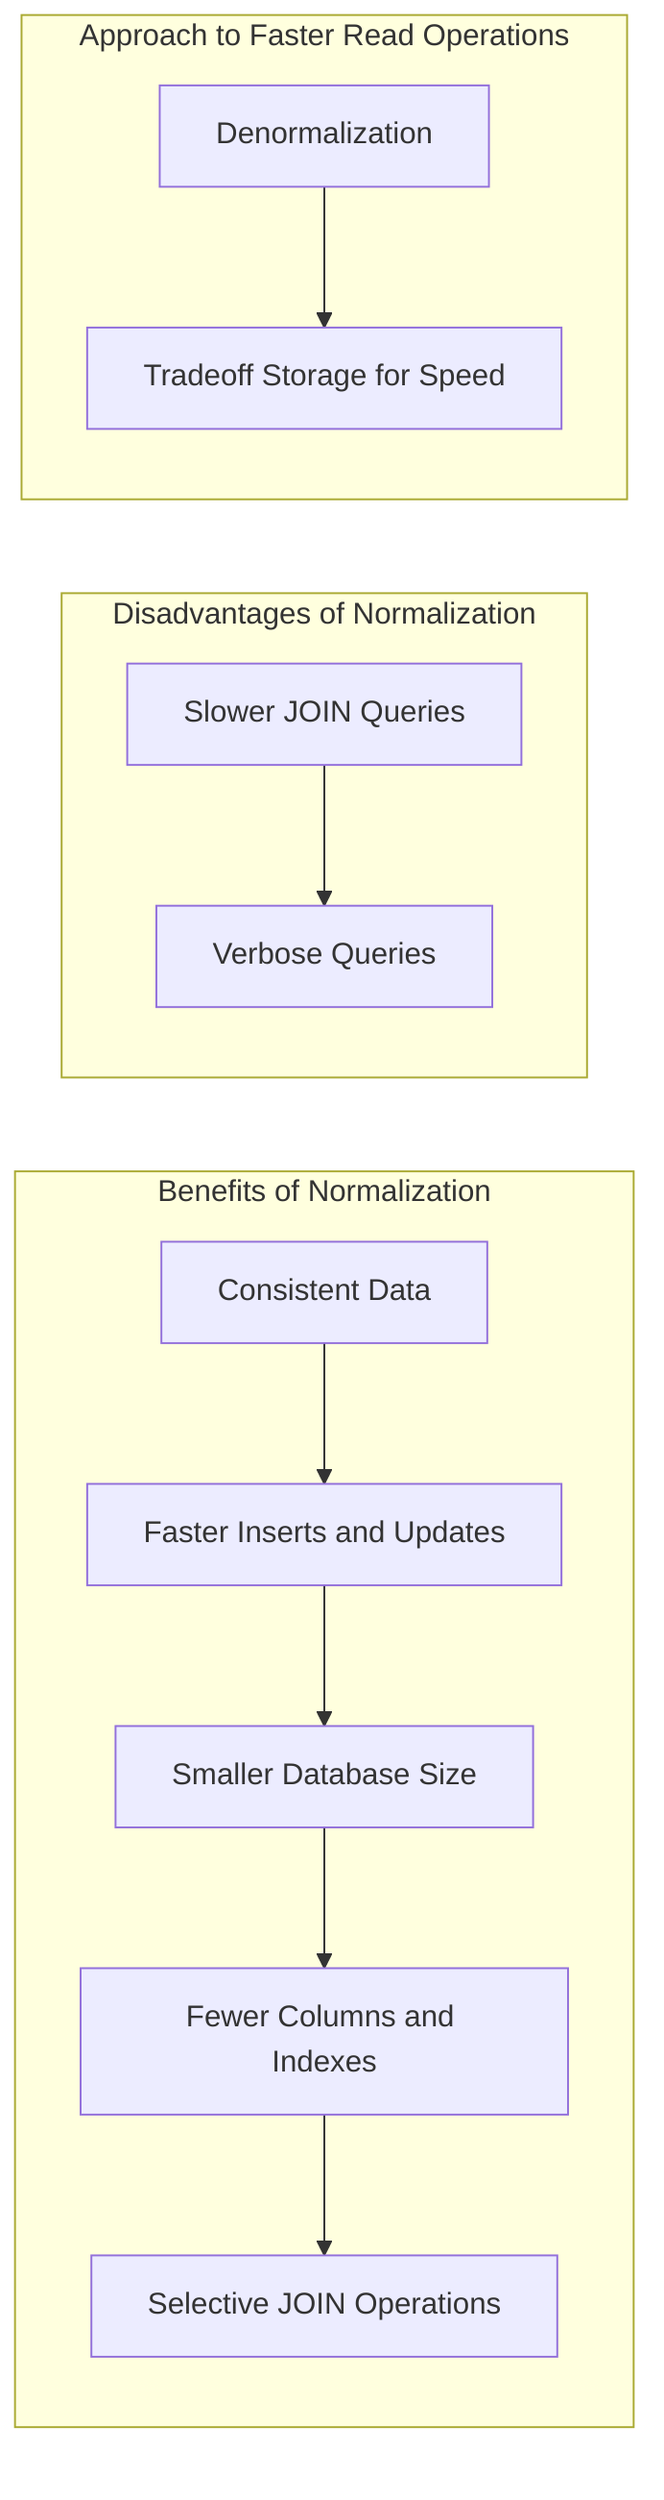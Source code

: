 flowchart LR

    subgraph "Benefits of Normalization"
        consistent["Consistent Data"]
        faster_inserts["Faster Inserts and Updates"]
        smaller_size["Smaller Database Size"]
        fewer_columns["Fewer Columns and Indexes"]
        fewer_joins["Selective JOIN Operations"]
    end

    subgraph "Disadvantages of Normalization"
        slower_join_queries["Slower JOIN Queries"]
        verbose_queries["Verbose Queries"]
    end

    subgraph "Approach to Faster Read Operations"
        denormalization["Denormalization"]
        tradeoff["Tradeoff Storage for Speed"]
    end

    consistent --> faster_inserts
    faster_inserts --> smaller_size
    smaller_size --> fewer_columns
    fewer_columns --> fewer_joins

    slower_join_queries --> verbose_queries

    denormalization --> tradeoff

    consistent["Consistent Data"]
    faster_inserts["Faster Inserts and Updates"]
    smaller_size["Smaller Database Size"]
    fewer_columns["Fewer Columns and Indexes"]
    fewer_joins["Selective JOIN Operations"]
    slower_join_queries["Slower JOIN Queries"]
    verbose_queries["Verbose Queries"]
    denormalization["Denormalization"]
    tradeoff["Tradeoff Storage for Speed"]